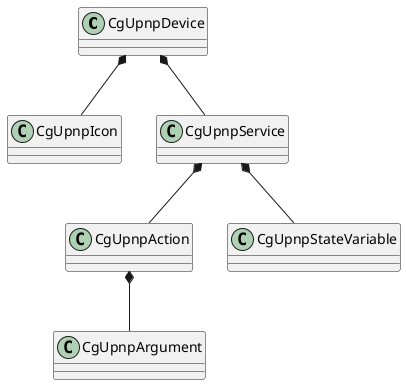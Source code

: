 @startuml
CgUpnpDevice *-- CgUpnpIcon
CgUpnpDevice *-- CgUpnpService
CgUpnpService *-- CgUpnpAction
CgUpnpAction *-- CgUpnpArgument
CgUpnpService *-- CgUpnpStateVariable
@enduml
